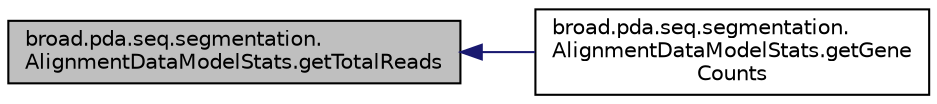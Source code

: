 digraph "broad.pda.seq.segmentation.AlignmentDataModelStats.getTotalReads"
{
  edge [fontname="Helvetica",fontsize="10",labelfontname="Helvetica",labelfontsize="10"];
  node [fontname="Helvetica",fontsize="10",shape=record];
  rankdir="LR";
  Node1 [label="broad.pda.seq.segmentation.\lAlignmentDataModelStats.getTotalReads",height=0.2,width=0.4,color="black", fillcolor="grey75", style="filled" fontcolor="black"];
  Node1 -> Node2 [dir="back",color="midnightblue",fontsize="10",style="solid"];
  Node2 [label="broad.pda.seq.segmentation.\lAlignmentDataModelStats.getGene\lCounts",height=0.2,width=0.4,color="black", fillcolor="white", style="filled",URL="$classbroad_1_1pda_1_1seq_1_1segmentation_1_1_alignment_data_model_stats.html#a5e1bbaff7cd24dcd934c4ad669a2d6b1"];
}
